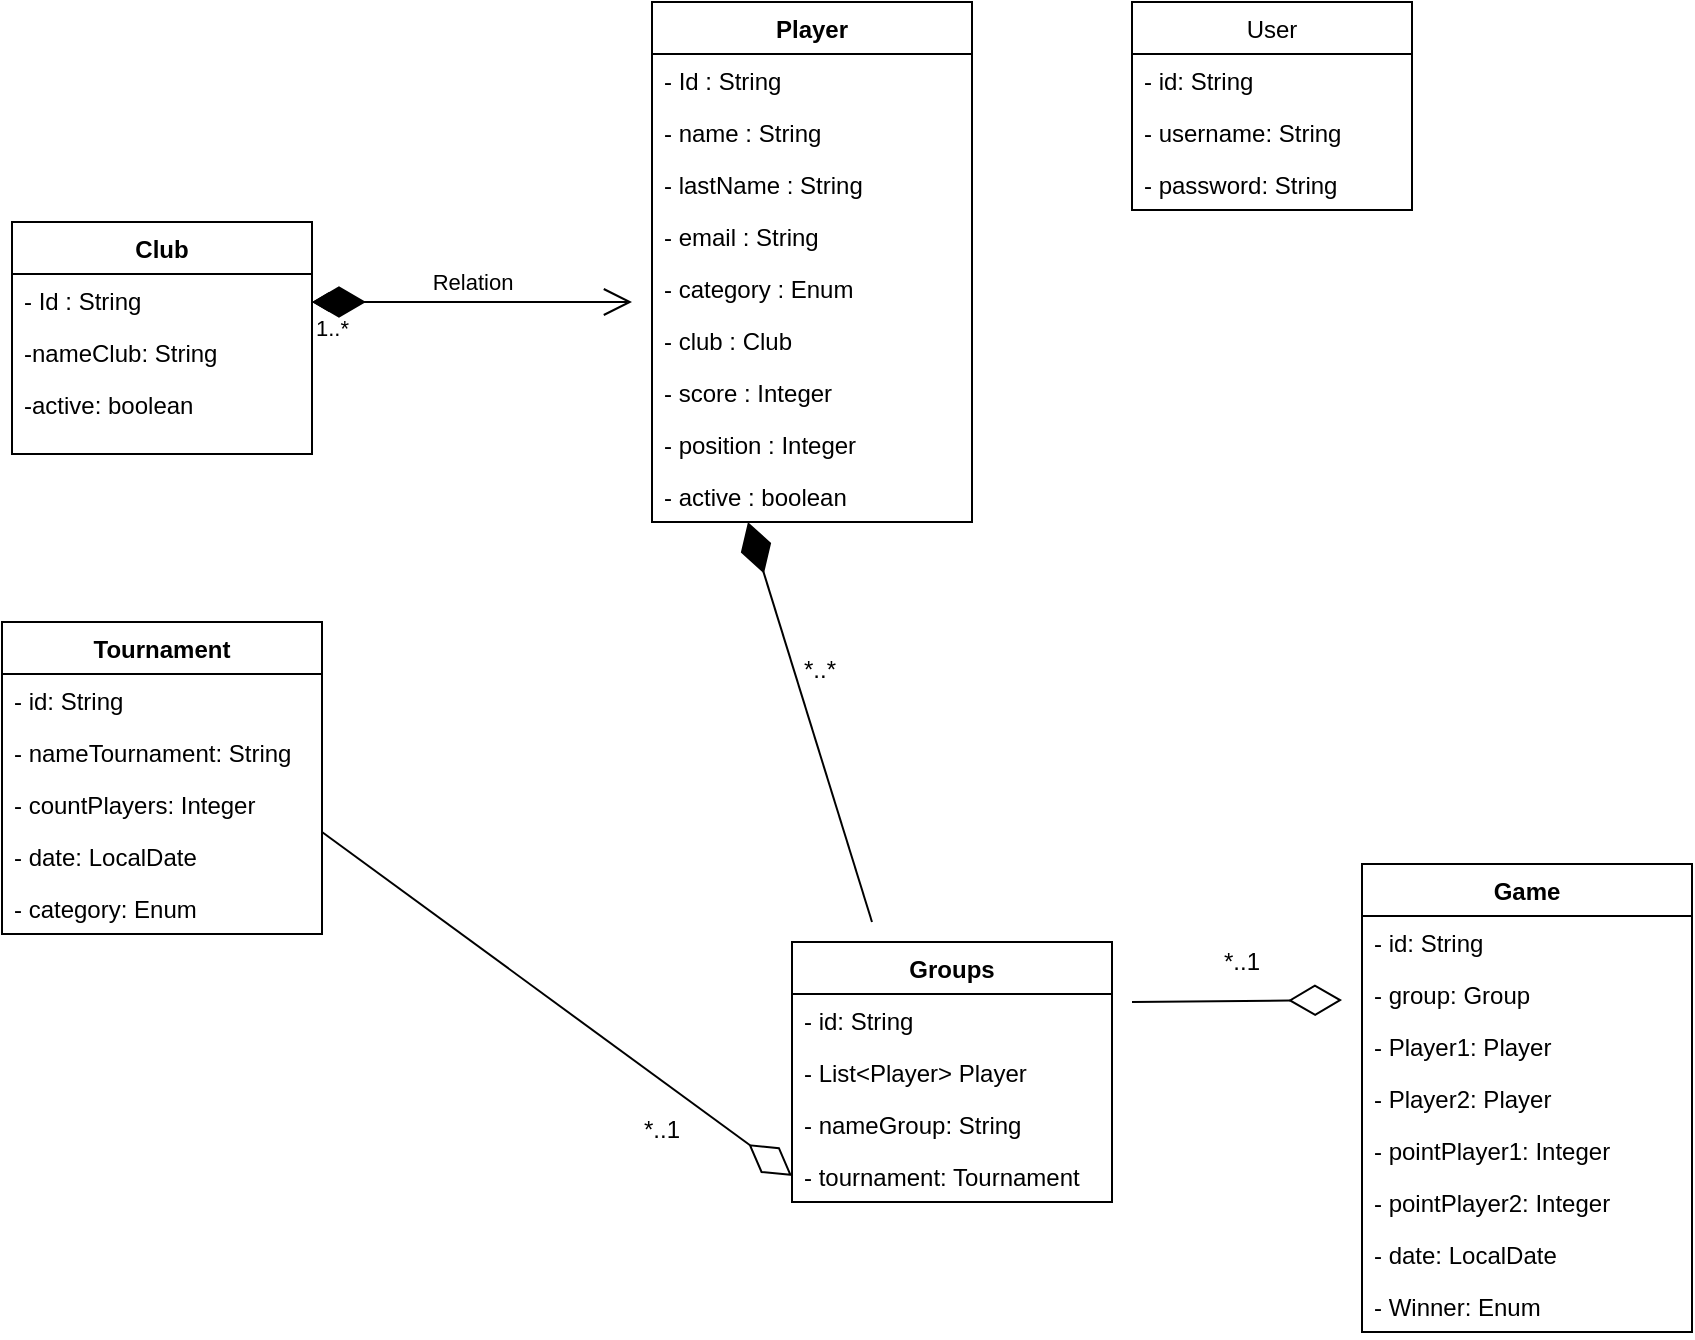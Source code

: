 <mxfile version="20.8.20" type="github">
  <diagram name="Page-1" id="c4acf3e9-155e-7222-9cf6-157b1a14988f">
    <mxGraphModel dx="1120" dy="495" grid="1" gridSize="10" guides="1" tooltips="1" connect="1" arrows="1" fold="1" page="1" pageScale="1" pageWidth="850" pageHeight="1100" background="none" math="0" shadow="0">
      <root>
        <mxCell id="0" />
        <mxCell id="1" parent="0" />
        <mxCell id="aGHP5oKlIyI7vVa59qsw-11" value="Player" style="swimlane;fontStyle=1;align=center;verticalAlign=top;childLayout=stackLayout;horizontal=1;startSize=26;horizontalStack=0;resizeParent=1;resizeParentMax=0;resizeLast=0;collapsible=1;marginBottom=0;" parent="1" vertex="1">
          <mxGeometry x="330" y="50" width="160" height="260" as="geometry" />
        </mxCell>
        <mxCell id="aGHP5oKlIyI7vVa59qsw-22" value="- Id : String" style="text;strokeColor=none;fillColor=none;align=left;verticalAlign=top;spacingLeft=4;spacingRight=4;overflow=hidden;rotatable=0;points=[[0,0.5],[1,0.5]];portConstraint=eastwest;" parent="aGHP5oKlIyI7vVa59qsw-11" vertex="1">
          <mxGeometry y="26" width="160" height="26" as="geometry" />
        </mxCell>
        <mxCell id="aGHP5oKlIyI7vVa59qsw-67" value="- name : String&#xa;" style="text;strokeColor=none;fillColor=none;align=left;verticalAlign=top;spacingLeft=4;spacingRight=4;overflow=hidden;rotatable=0;points=[[0,0.5],[1,0.5]];portConstraint=eastwest;" parent="aGHP5oKlIyI7vVa59qsw-11" vertex="1">
          <mxGeometry y="52" width="160" height="26" as="geometry" />
        </mxCell>
        <mxCell id="aGHP5oKlIyI7vVa59qsw-77" value="- lastName : String&#xa;" style="text;strokeColor=none;fillColor=none;align=left;verticalAlign=top;spacingLeft=4;spacingRight=4;overflow=hidden;rotatable=0;points=[[0,0.5],[1,0.5]];portConstraint=eastwest;" parent="aGHP5oKlIyI7vVa59qsw-11" vertex="1">
          <mxGeometry y="78" width="160" height="26" as="geometry" />
        </mxCell>
        <mxCell id="aGHP5oKlIyI7vVa59qsw-23" value="- email : String&#xa;" style="text;strokeColor=none;fillColor=none;align=left;verticalAlign=top;spacingLeft=4;spacingRight=4;overflow=hidden;rotatable=0;points=[[0,0.5],[1,0.5]];portConstraint=eastwest;" parent="aGHP5oKlIyI7vVa59qsw-11" vertex="1">
          <mxGeometry y="104" width="160" height="26" as="geometry" />
        </mxCell>
        <mxCell id="aGHP5oKlIyI7vVa59qsw-29" value="- category : Enum&#xa;" style="text;strokeColor=none;fillColor=none;align=left;verticalAlign=top;spacingLeft=4;spacingRight=4;overflow=hidden;rotatable=0;points=[[0,0.5],[1,0.5]];portConstraint=eastwest;" parent="aGHP5oKlIyI7vVa59qsw-11" vertex="1">
          <mxGeometry y="130" width="160" height="26" as="geometry" />
        </mxCell>
        <mxCell id="aGHP5oKlIyI7vVa59qsw-41" value="- club : Club&#xa;" style="text;strokeColor=none;fillColor=none;align=left;verticalAlign=top;spacingLeft=4;spacingRight=4;overflow=hidden;rotatable=0;points=[[0,0.5],[1,0.5]];portConstraint=eastwest;" parent="aGHP5oKlIyI7vVa59qsw-11" vertex="1">
          <mxGeometry y="156" width="160" height="26" as="geometry" />
        </mxCell>
        <mxCell id="aGHP5oKlIyI7vVa59qsw-60" value="- score : Integer&#xa;" style="text;strokeColor=none;fillColor=none;align=left;verticalAlign=top;spacingLeft=4;spacingRight=4;overflow=hidden;rotatable=0;points=[[0,0.5],[1,0.5]];portConstraint=eastwest;" parent="aGHP5oKlIyI7vVa59qsw-11" vertex="1">
          <mxGeometry y="182" width="160" height="26" as="geometry" />
        </mxCell>
        <mxCell id="aGHP5oKlIyI7vVa59qsw-42" value="- position : Integer&#xa;" style="text;strokeColor=none;fillColor=none;align=left;verticalAlign=top;spacingLeft=4;spacingRight=4;overflow=hidden;rotatable=0;points=[[0,0.5],[1,0.5]];portConstraint=eastwest;" parent="aGHP5oKlIyI7vVa59qsw-11" vertex="1">
          <mxGeometry y="208" width="160" height="26" as="geometry" />
        </mxCell>
        <mxCell id="aGHP5oKlIyI7vVa59qsw-12" value="- active : boolean&#xa;" style="text;strokeColor=none;fillColor=none;align=left;verticalAlign=top;spacingLeft=4;spacingRight=4;overflow=hidden;rotatable=0;points=[[0,0.5],[1,0.5]];portConstraint=eastwest;" parent="aGHP5oKlIyI7vVa59qsw-11" vertex="1">
          <mxGeometry y="234" width="160" height="26" as="geometry" />
        </mxCell>
        <mxCell id="aGHP5oKlIyI7vVa59qsw-30" value="Club" style="swimlane;fontStyle=1;align=center;verticalAlign=top;childLayout=stackLayout;horizontal=1;startSize=26;horizontalStack=0;resizeParent=1;resizeParentMax=0;resizeLast=0;collapsible=1;marginBottom=0;" parent="1" vertex="1">
          <mxGeometry x="10" y="160" width="150" height="116" as="geometry" />
        </mxCell>
        <mxCell id="aGHP5oKlIyI7vVa59qsw-36" value="- Id : String" style="text;strokeColor=none;fillColor=none;align=left;verticalAlign=top;spacingLeft=4;spacingRight=4;overflow=hidden;rotatable=0;points=[[0,0.5],[1,0.5]];portConstraint=eastwest;" parent="aGHP5oKlIyI7vVa59qsw-30" vertex="1">
          <mxGeometry y="26" width="150" height="26" as="geometry" />
        </mxCell>
        <mxCell id="aGHP5oKlIyI7vVa59qsw-37" value="-nameClub: String&#xa;" style="text;strokeColor=none;fillColor=none;align=left;verticalAlign=top;spacingLeft=4;spacingRight=4;overflow=hidden;rotatable=0;points=[[0,0.5],[1,0.5]];portConstraint=eastwest;" parent="aGHP5oKlIyI7vVa59qsw-30" vertex="1">
          <mxGeometry y="52" width="150" height="26" as="geometry" />
        </mxCell>
        <mxCell id="aGHP5oKlIyI7vVa59qsw-53" value="-active: boolean&#xa;" style="text;strokeColor=none;fillColor=none;align=left;verticalAlign=top;spacingLeft=4;spacingRight=4;overflow=hidden;rotatable=0;points=[[0,0.5],[1,0.5]];portConstraint=eastwest;" parent="aGHP5oKlIyI7vVa59qsw-30" vertex="1">
          <mxGeometry y="78" width="150" height="26" as="geometry" />
        </mxCell>
        <mxCell id="aGHP5oKlIyI7vVa59qsw-31" value="&#xa;" style="text;strokeColor=none;fillColor=none;align=left;verticalAlign=top;spacingLeft=4;spacingRight=4;overflow=hidden;rotatable=0;points=[[0,0.5],[1,0.5]];portConstraint=eastwest;" parent="aGHP5oKlIyI7vVa59qsw-30" vertex="1">
          <mxGeometry y="104" width="150" height="12" as="geometry" />
        </mxCell>
        <mxCell id="aGHP5oKlIyI7vVa59qsw-47" value="Relation" style="endArrow=open;html=1;endSize=12;startArrow=diamondThin;startSize=14;startFill=0;edgeStyle=orthogonalEdgeStyle;rounded=0;" parent="1" edge="1">
          <mxGeometry y="10" relative="1" as="geometry">
            <mxPoint x="160" y="200" as="sourcePoint" />
            <mxPoint x="320" y="200" as="targetPoint" />
            <mxPoint as="offset" />
          </mxGeometry>
        </mxCell>
        <mxCell id="aGHP5oKlIyI7vVa59qsw-48" value="1..*" style="edgeLabel;resizable=0;html=1;align=left;verticalAlign=top;" parent="aGHP5oKlIyI7vVa59qsw-47" connectable="0" vertex="1">
          <mxGeometry x="-1" relative="1" as="geometry" />
        </mxCell>
        <mxCell id="aGHP5oKlIyI7vVa59qsw-51" value="" style="endArrow=diamondThin;endFill=1;endSize=24;html=1;rounded=0;" parent="1" edge="1">
          <mxGeometry width="160" relative="1" as="geometry">
            <mxPoint x="310" y="200" as="sourcePoint" />
            <mxPoint x="160" y="200" as="targetPoint" />
          </mxGeometry>
        </mxCell>
        <mxCell id="aGHP5oKlIyI7vVa59qsw-68" value="User" style="swimlane;fontStyle=0;childLayout=stackLayout;horizontal=1;startSize=26;fillColor=none;horizontalStack=0;resizeParent=1;resizeParentMax=0;resizeLast=0;collapsible=1;marginBottom=0;" parent="1" vertex="1">
          <mxGeometry x="570" y="50" width="140" height="104" as="geometry" />
        </mxCell>
        <mxCell id="aGHP5oKlIyI7vVa59qsw-69" value="- id: String" style="text;strokeColor=none;fillColor=none;align=left;verticalAlign=top;spacingLeft=4;spacingRight=4;overflow=hidden;rotatable=0;points=[[0,0.5],[1,0.5]];portConstraint=eastwest;" parent="aGHP5oKlIyI7vVa59qsw-68" vertex="1">
          <mxGeometry y="26" width="140" height="26" as="geometry" />
        </mxCell>
        <mxCell id="aGHP5oKlIyI7vVa59qsw-70" value="- username: String" style="text;strokeColor=none;fillColor=none;align=left;verticalAlign=top;spacingLeft=4;spacingRight=4;overflow=hidden;rotatable=0;points=[[0,0.5],[1,0.5]];portConstraint=eastwest;" parent="aGHP5oKlIyI7vVa59qsw-68" vertex="1">
          <mxGeometry y="52" width="140" height="26" as="geometry" />
        </mxCell>
        <mxCell id="aGHP5oKlIyI7vVa59qsw-71" value="- password: String" style="text;strokeColor=none;fillColor=none;align=left;verticalAlign=top;spacingLeft=4;spacingRight=4;overflow=hidden;rotatable=0;points=[[0,0.5],[1,0.5]];portConstraint=eastwest;" parent="aGHP5oKlIyI7vVa59qsw-68" vertex="1">
          <mxGeometry y="78" width="140" height="26" as="geometry" />
        </mxCell>
        <mxCell id="aGHP5oKlIyI7vVa59qsw-79" value="Tournament" style="swimlane;fontStyle=1;align=center;verticalAlign=top;childLayout=stackLayout;horizontal=1;startSize=26;horizontalStack=0;resizeParent=1;resizeParentMax=0;resizeLast=0;collapsible=1;marginBottom=0;" parent="1" vertex="1">
          <mxGeometry x="5" y="360" width="160" height="156" as="geometry" />
        </mxCell>
        <mxCell id="aGHP5oKlIyI7vVa59qsw-84" value="- id: String" style="text;strokeColor=none;fillColor=none;align=left;verticalAlign=top;spacingLeft=4;spacingRight=4;overflow=hidden;rotatable=0;points=[[0,0.5],[1,0.5]];portConstraint=eastwest;" parent="aGHP5oKlIyI7vVa59qsw-79" vertex="1">
          <mxGeometry y="26" width="160" height="26" as="geometry" />
        </mxCell>
        <mxCell id="aGHP5oKlIyI7vVa59qsw-85" value="- nameTournament: String" style="text;strokeColor=none;fillColor=none;align=left;verticalAlign=top;spacingLeft=4;spacingRight=4;overflow=hidden;rotatable=0;points=[[0,0.5],[1,0.5]];portConstraint=eastwest;" parent="aGHP5oKlIyI7vVa59qsw-79" vertex="1">
          <mxGeometry y="52" width="160" height="26" as="geometry" />
        </mxCell>
        <mxCell id="aGHP5oKlIyI7vVa59qsw-87" value="- countPlayers: Integer" style="text;strokeColor=none;fillColor=none;align=left;verticalAlign=top;spacingLeft=4;spacingRight=4;overflow=hidden;rotatable=0;points=[[0,0.5],[1,0.5]];portConstraint=eastwest;" parent="aGHP5oKlIyI7vVa59qsw-79" vertex="1">
          <mxGeometry y="78" width="160" height="26" as="geometry" />
        </mxCell>
        <mxCell id="aGHP5oKlIyI7vVa59qsw-88" value="- date: LocalDate" style="text;strokeColor=none;fillColor=none;align=left;verticalAlign=top;spacingLeft=4;spacingRight=4;overflow=hidden;rotatable=0;points=[[0,0.5],[1,0.5]];portConstraint=eastwest;" parent="aGHP5oKlIyI7vVa59qsw-79" vertex="1">
          <mxGeometry y="104" width="160" height="26" as="geometry" />
        </mxCell>
        <mxCell id="IQOVlb8yQ3e7gv15u4pV-5" value="- category: Enum" style="text;strokeColor=none;fillColor=none;align=left;verticalAlign=top;spacingLeft=4;spacingRight=4;overflow=hidden;rotatable=0;points=[[0,0.5],[1,0.5]];portConstraint=eastwest;" parent="aGHP5oKlIyI7vVa59qsw-79" vertex="1">
          <mxGeometry y="130" width="160" height="26" as="geometry" />
        </mxCell>
        <mxCell id="aGHP5oKlIyI7vVa59qsw-89" value="Game" style="swimlane;fontStyle=1;align=center;verticalAlign=top;childLayout=stackLayout;horizontal=1;startSize=26;horizontalStack=0;resizeParent=1;resizeParentMax=0;resizeLast=0;collapsible=1;marginBottom=0;" parent="1" vertex="1">
          <mxGeometry x="685" y="481" width="165" height="234" as="geometry" />
        </mxCell>
        <mxCell id="lN_yU59QIsLF4l6UsCMG-7" value="- id: String" style="text;strokeColor=none;fillColor=none;align=left;verticalAlign=top;spacingLeft=4;spacingRight=4;overflow=hidden;rotatable=0;points=[[0,0.5],[1,0.5]];portConstraint=eastwest;" vertex="1" parent="aGHP5oKlIyI7vVa59qsw-89">
          <mxGeometry y="26" width="165" height="26" as="geometry" />
        </mxCell>
        <mxCell id="IQOVlb8yQ3e7gv15u4pV-1" value="- group: Group" style="text;strokeColor=none;fillColor=none;align=left;verticalAlign=top;spacingLeft=4;spacingRight=4;overflow=hidden;rotatable=0;points=[[0,0.5],[1,0.5]];portConstraint=eastwest;" parent="aGHP5oKlIyI7vVa59qsw-89" vertex="1">
          <mxGeometry y="52" width="165" height="26" as="geometry" />
        </mxCell>
        <mxCell id="IQOVlb8yQ3e7gv15u4pV-2" value="- Player1: Player&#xa;" style="text;strokeColor=none;fillColor=none;align=left;verticalAlign=top;spacingLeft=4;spacingRight=4;overflow=hidden;rotatable=0;points=[[0,0.5],[1,0.5]];portConstraint=eastwest;" parent="aGHP5oKlIyI7vVa59qsw-89" vertex="1">
          <mxGeometry y="78" width="165" height="26" as="geometry" />
        </mxCell>
        <mxCell id="lN_yU59QIsLF4l6UsCMG-1" value="- Player2: Player&#xa;" style="text;strokeColor=none;fillColor=none;align=left;verticalAlign=top;spacingLeft=4;spacingRight=4;overflow=hidden;rotatable=0;points=[[0,0.5],[1,0.5]];portConstraint=eastwest;" vertex="1" parent="aGHP5oKlIyI7vVa59qsw-89">
          <mxGeometry y="104" width="165" height="26" as="geometry" />
        </mxCell>
        <mxCell id="lN_yU59QIsLF4l6UsCMG-2" value="- pointPlayer1: Integer&#xa;" style="text;strokeColor=none;fillColor=none;align=left;verticalAlign=top;spacingLeft=4;spacingRight=4;overflow=hidden;rotatable=0;points=[[0,0.5],[1,0.5]];portConstraint=eastwest;" vertex="1" parent="aGHP5oKlIyI7vVa59qsw-89">
          <mxGeometry y="130" width="165" height="26" as="geometry" />
        </mxCell>
        <mxCell id="lN_yU59QIsLF4l6UsCMG-15" value="- pointPlayer2: Integer&#xa;" style="text;strokeColor=none;fillColor=none;align=left;verticalAlign=top;spacingLeft=4;spacingRight=4;overflow=hidden;rotatable=0;points=[[0,0.5],[1,0.5]];portConstraint=eastwest;" vertex="1" parent="aGHP5oKlIyI7vVa59qsw-89">
          <mxGeometry y="156" width="165" height="26" as="geometry" />
        </mxCell>
        <mxCell id="IQOVlb8yQ3e7gv15u4pV-3" value="- date: LocalDate&#xa;" style="text;strokeColor=none;fillColor=none;align=left;verticalAlign=top;spacingLeft=4;spacingRight=4;overflow=hidden;rotatable=0;points=[[0,0.5],[1,0.5]];portConstraint=eastwest;" parent="aGHP5oKlIyI7vVa59qsw-89" vertex="1">
          <mxGeometry y="182" width="165" height="26" as="geometry" />
        </mxCell>
        <mxCell id="IQOVlb8yQ3e7gv15u4pV-21" value="- Winner: Enum" style="text;strokeColor=none;fillColor=none;align=left;verticalAlign=top;spacingLeft=4;spacingRight=4;overflow=hidden;rotatable=0;points=[[0,0.5],[1,0.5]];portConstraint=eastwest;" parent="aGHP5oKlIyI7vVa59qsw-89" vertex="1">
          <mxGeometry y="208" width="165" height="26" as="geometry" />
        </mxCell>
        <mxCell id="IQOVlb8yQ3e7gv15u4pV-10" value="Groups" style="swimlane;fontStyle=1;align=center;verticalAlign=top;childLayout=stackLayout;horizontal=1;startSize=26;horizontalStack=0;resizeParent=1;resizeParentMax=0;resizeLast=0;collapsible=1;marginBottom=0;" parent="1" vertex="1">
          <mxGeometry x="400" y="520" width="160" height="130" as="geometry" />
        </mxCell>
        <mxCell id="IQOVlb8yQ3e7gv15u4pV-14" value="- id: String" style="text;strokeColor=none;fillColor=none;align=left;verticalAlign=top;spacingLeft=4;spacingRight=4;overflow=hidden;rotatable=0;points=[[0,0.5],[1,0.5]];portConstraint=eastwest;" parent="IQOVlb8yQ3e7gv15u4pV-10" vertex="1">
          <mxGeometry y="26" width="160" height="26" as="geometry" />
        </mxCell>
        <mxCell id="IQOVlb8yQ3e7gv15u4pV-17" value="- List&lt;Player&gt; Player" style="text;strokeColor=none;fillColor=none;align=left;verticalAlign=top;spacingLeft=4;spacingRight=4;overflow=hidden;rotatable=0;points=[[0,0.5],[1,0.5]];portConstraint=eastwest;" parent="IQOVlb8yQ3e7gv15u4pV-10" vertex="1">
          <mxGeometry y="52" width="160" height="26" as="geometry" />
        </mxCell>
        <mxCell id="IQOVlb8yQ3e7gv15u4pV-29" value="- nameGroup: String" style="text;strokeColor=none;fillColor=none;align=left;verticalAlign=top;spacingLeft=4;spacingRight=4;overflow=hidden;rotatable=0;points=[[0,0.5],[1,0.5]];portConstraint=eastwest;" parent="IQOVlb8yQ3e7gv15u4pV-10" vertex="1">
          <mxGeometry y="78" width="160" height="26" as="geometry" />
        </mxCell>
        <mxCell id="IQOVlb8yQ3e7gv15u4pV-11" value="- tournament: Tournament" style="text;strokeColor=none;fillColor=none;align=left;verticalAlign=top;spacingLeft=4;spacingRight=4;overflow=hidden;rotatable=0;points=[[0,0.5],[1,0.5]];portConstraint=eastwest;" parent="IQOVlb8yQ3e7gv15u4pV-10" vertex="1">
          <mxGeometry y="104" width="160" height="26" as="geometry" />
        </mxCell>
        <mxCell id="IQOVlb8yQ3e7gv15u4pV-28" value="*..1" style="text;strokeColor=none;fillColor=none;align=left;verticalAlign=top;spacingLeft=4;spacingRight=4;overflow=hidden;rotatable=0;points=[[0,0.5],[1,0.5]];portConstraint=eastwest;" parent="1" vertex="1">
          <mxGeometry x="320" y="600" width="100" height="26" as="geometry" />
        </mxCell>
        <mxCell id="IQOVlb8yQ3e7gv15u4pV-30" value="" style="endArrow=diamondThin;endFill=0;endSize=24;html=1;rounded=0;entryX=0;entryY=0.5;entryDx=0;entryDy=0;" parent="1" edge="1" target="IQOVlb8yQ3e7gv15u4pV-11">
          <mxGeometry width="160" relative="1" as="geometry">
            <mxPoint x="165" y="465" as="sourcePoint" />
            <mxPoint x="390" y="635" as="targetPoint" />
            <Array as="points" />
          </mxGeometry>
        </mxCell>
        <mxCell id="IQOVlb8yQ3e7gv15u4pV-31" value="*..1" style="text;strokeColor=none;fillColor=none;align=left;verticalAlign=top;spacingLeft=4;spacingRight=4;overflow=hidden;rotatable=0;points=[[0,0.5],[1,0.5]];portConstraint=eastwest;" parent="1" vertex="1">
          <mxGeometry x="610" y="516" width="100" height="26" as="geometry" />
        </mxCell>
        <mxCell id="lN_yU59QIsLF4l6UsCMG-12" value="" style="endArrow=diamondThin;endFill=0;endSize=24;html=1;rounded=0;" edge="1" parent="1">
          <mxGeometry width="160" relative="1" as="geometry">
            <mxPoint x="570" y="550" as="sourcePoint" />
            <mxPoint x="675" y="549" as="targetPoint" />
          </mxGeometry>
        </mxCell>
        <mxCell id="lN_yU59QIsLF4l6UsCMG-13" value="" style="endArrow=diamondThin;endFill=1;endSize=24;html=1;rounded=0;entryX=0.3;entryY=1;entryDx=0;entryDy=0;entryPerimeter=0;" edge="1" parent="1" target="aGHP5oKlIyI7vVa59qsw-12">
          <mxGeometry width="160" relative="1" as="geometry">
            <mxPoint x="440" y="510" as="sourcePoint" />
            <mxPoint x="500" y="500" as="targetPoint" />
          </mxGeometry>
        </mxCell>
        <mxCell id="lN_yU59QIsLF4l6UsCMG-14" value="*..*" style="text;strokeColor=none;fillColor=none;align=left;verticalAlign=top;spacingLeft=4;spacingRight=4;overflow=hidden;rotatable=0;points=[[0,0.5],[1,0.5]];portConstraint=eastwest;" vertex="1" parent="1">
          <mxGeometry x="400" y="370" width="100" height="26" as="geometry" />
        </mxCell>
      </root>
    </mxGraphModel>
  </diagram>
</mxfile>

